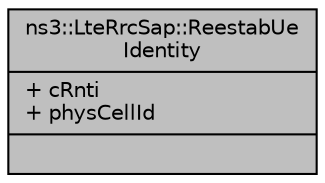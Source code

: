 digraph "ns3::LteRrcSap::ReestabUeIdentity"
{
  edge [fontname="Helvetica",fontsize="10",labelfontname="Helvetica",labelfontsize="10"];
  node [fontname="Helvetica",fontsize="10",shape=record];
  Node1 [label="{ns3::LteRrcSap::ReestabUe\lIdentity\n|+ cRnti\l+ physCellId\l|}",height=0.2,width=0.4,color="black", fillcolor="grey75", style="filled", fontcolor="black"];
}
